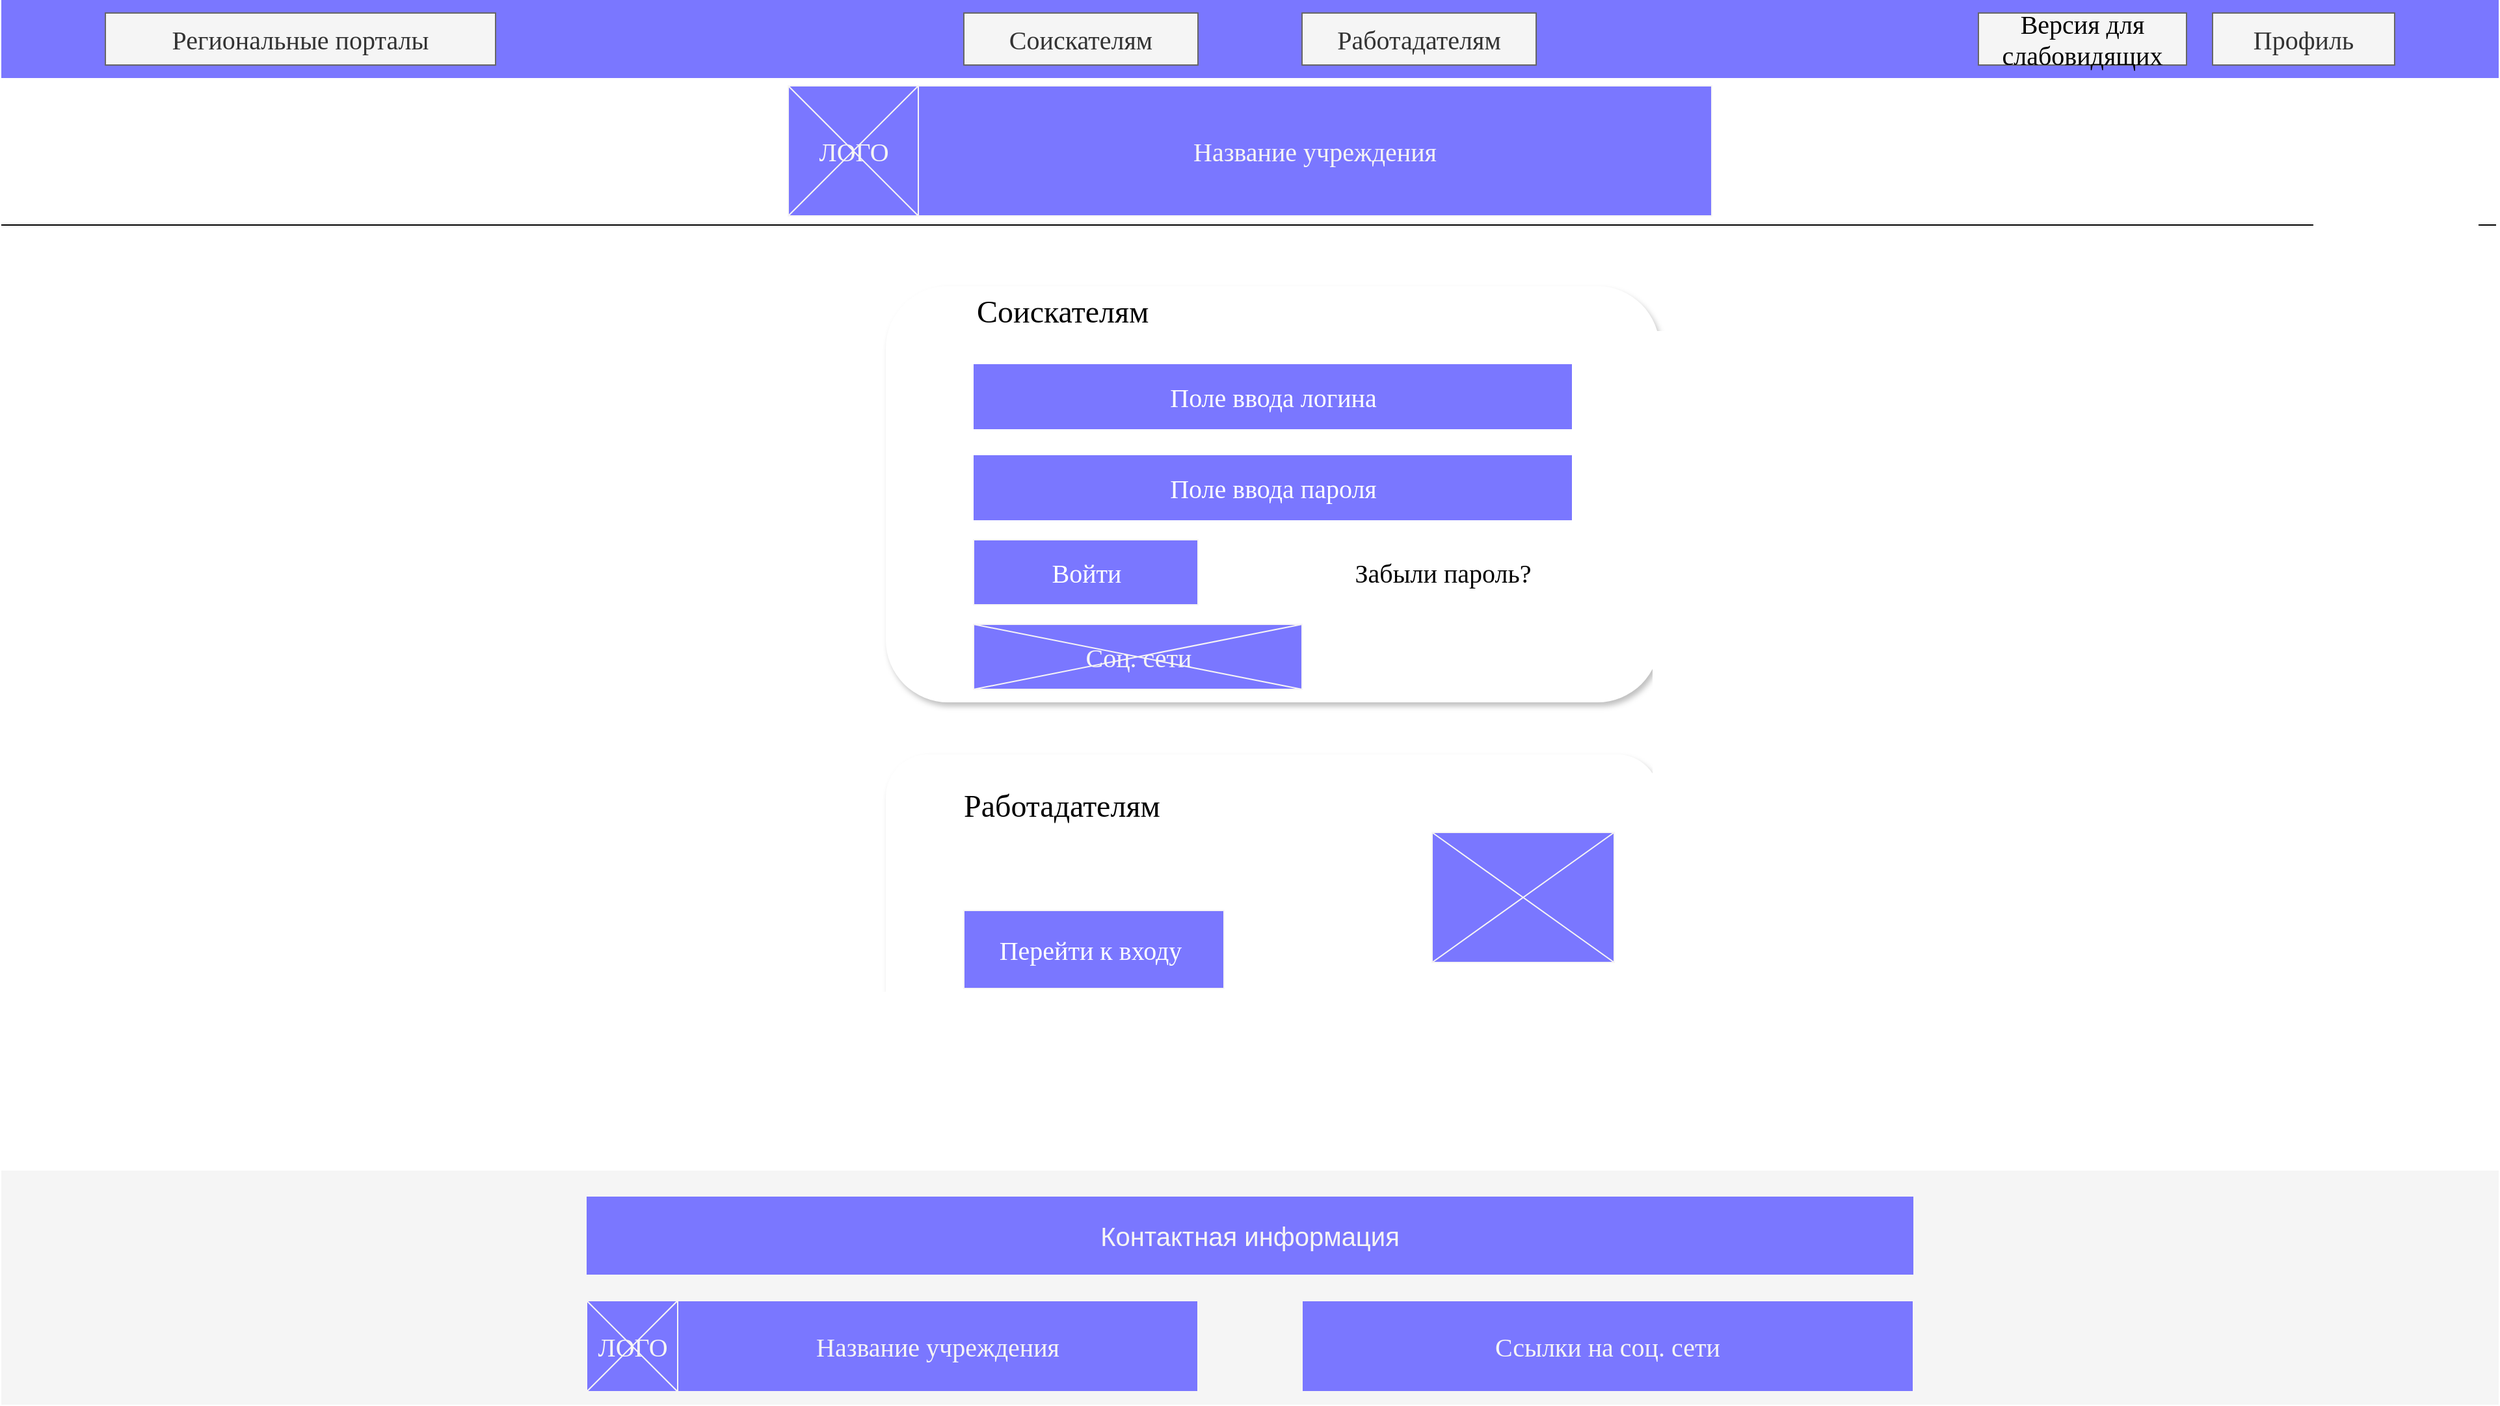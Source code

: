 <mxfile version="20.8.23" type="github">
  <diagram name="Page-1" id="f1b7ffb7-ca1e-a977-7cf5-a751b3c06c05">
    <mxGraphModel dx="2520" dy="1438" grid="1" gridSize="20" guides="1" tooltips="1" connect="1" arrows="1" fold="1" page="1" pageScale="1" pageWidth="1920" pageHeight="1080" background="#ffffff" math="0" shadow="0">
      <root>
        <mxCell id="0" />
        <mxCell id="1" parent="0" />
        <mxCell id="ezx5EH8tGqkOcjgnjCLz-61" value="" style="rounded=0;whiteSpace=wrap;html=1;strokeColor=none;fillColor=#7A77FF;" vertex="1" parent="1">
          <mxGeometry width="1920" height="60" as="geometry" />
        </mxCell>
        <mxCell id="ezx5EH8tGqkOcjgnjCLz-63" value="" style="rounded=0;whiteSpace=wrap;html=1;fillColor=#f5f5f5;strokeColor=none;fontColor=#333333;" vertex="1" parent="1">
          <mxGeometry y="900" width="1920" height="180" as="geometry" />
        </mxCell>
        <mxCell id="ezx5EH8tGqkOcjgnjCLz-64" value="Контактная информация" style="rounded=0;whiteSpace=wrap;html=1;fillColor=#7A77FF;strokeColor=none;fontSize=20;fontColor=#F7F5F5;" vertex="1" parent="1">
          <mxGeometry x="450" y="920" width="1020" height="60" as="geometry" />
        </mxCell>
        <mxCell id="ezx5EH8tGqkOcjgnjCLz-67" value="&lt;font color=&quot;#f7f5f5&quot; style=&quot;font-size: 20px;&quot;&gt;ЛОГО&lt;/font&gt;" style="verticalLabelPosition=middle;shadow=0;dashed=0;align=center;html=1;verticalAlign=middle;strokeWidth=1;shape=mxgraph.mockup.graphics.simpleIcon;strokeColor=#F7F5F5;rounded=1;fillColor=#7A77FF;spacing=2;labelPosition=center;fontFamily=Verdana;" vertex="1" parent="1">
          <mxGeometry x="450" y="1000" width="70" height="70" as="geometry" />
        </mxCell>
        <mxCell id="ezx5EH8tGqkOcjgnjCLz-68" value="Название учреждения" style="rounded=0;whiteSpace=wrap;html=1;strokeColor=#F7F5F5;fontFamily=Verdana;fontSize=20;fontColor=#F7F5F5;fillColor=#7A77FF;" vertex="1" parent="1">
          <mxGeometry x="520" y="1000" width="400" height="70" as="geometry" />
        </mxCell>
        <mxCell id="ezx5EH8tGqkOcjgnjCLz-69" value="Ссылки на соц. сети" style="rounded=0;whiteSpace=wrap;html=1;strokeColor=#F7F5F5;fontFamily=Verdana;fontSize=20;fontColor=#F7F5F5;fillColor=#7A77FF;" vertex="1" parent="1">
          <mxGeometry x="1000" y="1000" width="470" height="70" as="geometry" />
        </mxCell>
        <mxCell id="ezx5EH8tGqkOcjgnjCLz-73" value="Региональные порталы" style="rounded=0;whiteSpace=wrap;html=1;strokeColor=#666666;fontFamily=Verdana;fontSize=20;fontColor=#333333;fillColor=#f5f5f5;" vertex="1" parent="1">
          <mxGeometry x="80" y="10" width="300" height="40" as="geometry" />
        </mxCell>
        <mxCell id="ezx5EH8tGqkOcjgnjCLz-75" value="Профиль" style="rounded=0;whiteSpace=wrap;html=1;strokeColor=#666666;fontFamily=Verdana;fontSize=20;fontColor=#333333;fillColor=#f5f5f5;" vertex="1" parent="1">
          <mxGeometry x="1700" y="10" width="140" height="40" as="geometry" />
        </mxCell>
        <mxCell id="ezx5EH8tGqkOcjgnjCLz-76" value="Версия для слабовидящих" style="rounded=0;whiteSpace=wrap;html=1;strokeColor=#666666;fontFamily=Verdana;fontSize=20;fontColor=#000000;fillColor=#f5f5f5;" vertex="1" parent="1">
          <mxGeometry x="1520" y="10" width="160" height="40" as="geometry" />
        </mxCell>
        <mxCell id="ezx5EH8tGqkOcjgnjCLz-77" value="Работадателям" style="rounded=0;whiteSpace=wrap;html=1;strokeColor=#666666;fontFamily=Verdana;fontSize=20;fontColor=#333333;fillColor=#f5f5f5;" vertex="1" parent="1">
          <mxGeometry x="1000" y="10" width="180" height="40" as="geometry" />
        </mxCell>
        <mxCell id="ezx5EH8tGqkOcjgnjCLz-78" value="Соискателям" style="rounded=0;whiteSpace=wrap;html=1;strokeColor=#666666;fontFamily=Verdana;fontSize=20;fontColor=#333333;fillColor=#f5f5f5;" vertex="1" parent="1">
          <mxGeometry x="740" y="10" width="180" height="40" as="geometry" />
        </mxCell>
        <mxCell id="ezx5EH8tGqkOcjgnjCLz-80" value="" style="rounded=1;whiteSpace=wrap;html=1;strokeColor=none;fontFamily=Verdana;fontSize=20;fontColor=#000000;fillColor=#FFFFFF;arcSize=15;shadow=1;glass=0;absoluteArcSize=0;comic=0;" vertex="1" parent="1">
          <mxGeometry x="680" y="220" width="595" height="320" as="geometry" />
        </mxCell>
        <mxCell id="ezx5EH8tGqkOcjgnjCLz-84" value="" style="group" vertex="1" connectable="0" parent="1">
          <mxGeometry x="605" y="66" width="710" height="100" as="geometry" />
        </mxCell>
        <mxCell id="ezx5EH8tGqkOcjgnjCLz-82" value="ЛОГО" style="verticalLabelPosition=middle;shadow=0;dashed=0;align=center;html=1;verticalAlign=middle;strokeWidth=1;shape=mxgraph.mockup.graphics.simpleIcon;strokeColor=#F7F5F5;rounded=1;fontFamily=Verdana;fontSize=20;fontColor=#F7F5F5;fillColor=#7A77FF;aspect=fixed;labelPosition=center;" vertex="1" parent="ezx5EH8tGqkOcjgnjCLz-84">
          <mxGeometry width="100" height="100" as="geometry" />
        </mxCell>
        <mxCell id="ezx5EH8tGqkOcjgnjCLz-83" value="Название учреждения" style="rounded=0;whiteSpace=wrap;html=1;strokeColor=#F7F5F5;fontFamily=Verdana;fontSize=20;fontColor=#F7F5F5;fillColor=#7A77FF;" vertex="1" parent="ezx5EH8tGqkOcjgnjCLz-84">
          <mxGeometry x="100" width="610" height="100" as="geometry" />
        </mxCell>
        <mxCell id="ezx5EH8tGqkOcjgnjCLz-85" value="" style="endArrow=none;html=1;rounded=1;fontFamily=Verdana;fontSize=20;fontColor=#000000;" edge="1" parent="1">
          <mxGeometry width="50" height="50" relative="1" as="geometry">
            <mxPoint y="173" as="sourcePoint" />
            <mxPoint x="1918" y="173" as="targetPoint" />
          </mxGeometry>
        </mxCell>
        <mxCell id="ezx5EH8tGqkOcjgnjCLz-87" value="Поле ввода логина" style="rounded=0;whiteSpace=wrap;html=1;shadow=0;strokeColor=none;fontFamily=Verdana;fontSize=20;fontColor=#FFFFFF;fillColor=#7a77ff;" vertex="1" parent="1">
          <mxGeometry x="747.5" y="280" width="460" height="50" as="geometry" />
        </mxCell>
        <mxCell id="ezx5EH8tGqkOcjgnjCLz-88" value="Поле ввода пароля" style="rounded=0;whiteSpace=wrap;html=1;shadow=0;strokeColor=none;fontFamily=Verdana;fontSize=20;fontColor=#FFFFFF;fillColor=#7a77ff;" vertex="1" parent="1">
          <mxGeometry x="747.5" y="350" width="460" height="50" as="geometry" />
        </mxCell>
        <mxCell id="ezx5EH8tGqkOcjgnjCLz-89" value="Забыли пароль?" style="text;html=1;align=center;verticalAlign=middle;resizable=0;points=[];autosize=1;strokeColor=none;fillColor=none;fontSize=20;fontFamily=Verdana;fontColor=#000000;" vertex="1" parent="1">
          <mxGeometry x="1007.5" y="420" width="200" height="40" as="geometry" />
        </mxCell>
        <mxCell id="ezx5EH8tGqkOcjgnjCLz-90" value="Соискателям" style="text;html=1;align=left;verticalAlign=middle;resizable=0;points=[];autosize=1;strokeColor=none;fillColor=none;fontSize=24;fontFamily=Verdana;fontColor=#000000;" vertex="1" parent="1">
          <mxGeometry x="747.5" y="220" width="200" height="40" as="geometry" />
        </mxCell>
        <mxCell id="ezx5EH8tGqkOcjgnjCLz-91" value="" style="rounded=1;whiteSpace=wrap;html=1;strokeColor=none;fontFamily=Verdana;fontSize=20;fontColor=#000000;fillColor=#FFFFFF;arcSize=15;shadow=1;" vertex="1" parent="1">
          <mxGeometry x="680" y="580" width="595" height="220" as="geometry" />
        </mxCell>
        <mxCell id="ezx5EH8tGqkOcjgnjCLz-93" value="Соц. сети" style="verticalLabelPosition=middle;shadow=0;dashed=0;align=center;html=1;verticalAlign=middle;strokeWidth=1;shape=mxgraph.mockup.graphics.simpleIcon;strokeColor=#F7F5F5;rounded=1;fontFamily=Verdana;fontSize=20;fontColor=#F7F5F5;fillColor=#7A77FF;labelPosition=center;" vertex="1" parent="1">
          <mxGeometry x="747.5" y="480" width="252.5" height="50" as="geometry" />
        </mxCell>
        <mxCell id="ezx5EH8tGqkOcjgnjCLz-94" value="&lt;font color=&quot;#ffffff&quot;&gt;Войти&lt;/font&gt;" style="rounded=0;whiteSpace=wrap;html=1;shadow=0;strokeColor=#F7F5F5;fontFamily=Verdana;fontSize=20;fontColor=#000000;fillColor=#7a77ff;" vertex="1" parent="1">
          <mxGeometry x="747.5" y="415" width="172.5" height="50" as="geometry" />
        </mxCell>
        <mxCell id="ezx5EH8tGqkOcjgnjCLz-95" value="Работадателям" style="text;html=1;align=left;verticalAlign=middle;resizable=0;points=[];autosize=1;strokeColor=none;fillColor=none;fontSize=24;fontFamily=Verdana;fontColor=#000000;" vertex="1" parent="1">
          <mxGeometry x="737.5" y="600" width="220" height="40" as="geometry" />
        </mxCell>
        <mxCell id="ezx5EH8tGqkOcjgnjCLz-96" value="" style="verticalLabelPosition=bottom;shadow=0;dashed=0;align=center;html=1;verticalAlign=top;strokeWidth=1;shape=mxgraph.mockup.graphics.simpleIcon;strokeColor=#F7F5F5;rounded=1;fontFamily=Verdana;fontSize=20;fontColor=#F7F5F5;fillColor=#7A77FF;" vertex="1" parent="1">
          <mxGeometry x="1100" y="640" width="140" height="100" as="geometry" />
        </mxCell>
        <mxCell id="ezx5EH8tGqkOcjgnjCLz-98" value="&lt;font style=&quot;font-size: 20px;&quot;&gt;Перейти к входу&amp;nbsp;&lt;/font&gt;" style="rounded=0;whiteSpace=wrap;html=1;shadow=0;strokeColor=#F7F5F5;fontFamily=Verdana;fontSize=24;fontColor=#FFFFFF;fillColor=#7a77ff;" vertex="1" parent="1">
          <mxGeometry x="740" y="700" width="200" height="60" as="geometry" />
        </mxCell>
      </root>
    </mxGraphModel>
  </diagram>
</mxfile>
